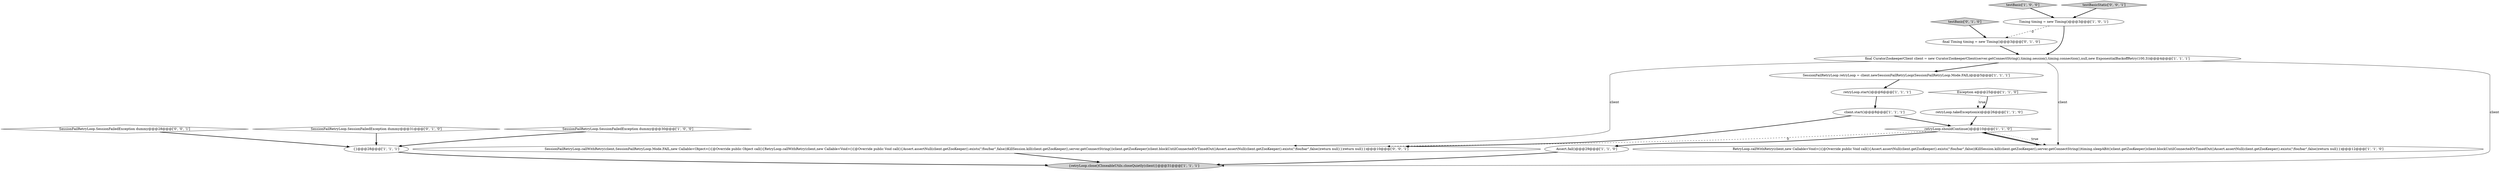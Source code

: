 digraph {
10 [style = filled, label = "Exception e@@@25@@@['1', '1', '0']", fillcolor = white, shape = diamond image = "AAA0AAABBB1BBB"];
12 [style = filled, label = "retryLoop.takeException(e)@@@26@@@['1', '1', '0']", fillcolor = white, shape = ellipse image = "AAA0AAABBB1BBB"];
13 [style = filled, label = "{}@@@28@@@['1', '1', '1']", fillcolor = white, shape = ellipse image = "AAA0AAABBB1BBB"];
18 [style = filled, label = "SessionFailRetryLoop.callWithRetry(client,SessionFailRetryLoop.Mode.FAIL,new Callable<Object>(){@Override public Object call(){RetryLoop.callWithRetry(client,new Callable<Void>(){@Override public Void call(){Assert.assertNull(client.getZooKeeper().exists(\"/foo/bar\",false))KillSession.kill(client.getZooKeeper(),server.getConnectString())client.getZooKeeper()client.blockUntilConnectedOrTimedOut()Assert.assertNull(client.getZooKeeper().exists(\"/foo/bar\",false))return null}})return null}})@@@10@@@['0', '0', '1']", fillcolor = white, shape = ellipse image = "AAA0AAABBB3BBB"];
11 [style = filled, label = "SessionFailRetryLoop retryLoop = client.newSessionFailRetryLoop(SessionFailRetryLoop.Mode.FAIL)@@@5@@@['1', '1', '1']", fillcolor = white, shape = ellipse image = "AAA0AAABBB1BBB"];
16 [style = filled, label = "testBasic['0', '1', '0']", fillcolor = lightgray, shape = diamond image = "AAA0AAABBB2BBB"];
6 [style = filled, label = "final CuratorZookeeperClient client = new CuratorZookeeperClient(server.getConnectString(),timing.session(),timing.connection(),null,new ExponentialBackoffRetry(100,3))@@@4@@@['1', '1', '1']", fillcolor = white, shape = ellipse image = "AAA0AAABBB1BBB"];
5 [style = filled, label = "Assert.fail()@@@29@@@['1', '1', '0']", fillcolor = white, shape = ellipse image = "AAA0AAABBB1BBB"];
14 [style = filled, label = "final Timing timing = new Timing()@@@3@@@['0', '1', '0']", fillcolor = white, shape = ellipse image = "AAA1AAABBB2BBB"];
8 [style = filled, label = "retryLoop.start()@@@6@@@['1', '1', '1']", fillcolor = white, shape = ellipse image = "AAA0AAABBB1BBB"];
15 [style = filled, label = "SessionFailRetryLoop.SessionFailedException dummy@@@31@@@['0', '1', '0']", fillcolor = white, shape = diamond image = "AAA0AAABBB2BBB"];
7 [style = filled, label = "SessionFailRetryLoop.SessionFailedException dummy@@@30@@@['1', '0', '0']", fillcolor = white, shape = diamond image = "AAA0AAABBB1BBB"];
17 [style = filled, label = "SessionFailRetryLoop.SessionFailedException dummy@@@28@@@['0', '0', '1']", fillcolor = white, shape = diamond image = "AAA0AAABBB3BBB"];
9 [style = filled, label = "testBasic['1', '0', '0']", fillcolor = lightgray, shape = diamond image = "AAA0AAABBB1BBB"];
0 [style = filled, label = "client.start()@@@8@@@['1', '1', '1']", fillcolor = white, shape = ellipse image = "AAA0AAABBB1BBB"];
4 [style = filled, label = "{retryLoop.close()CloseableUtils.closeQuietly(client)}@@@31@@@['1', '1', '1']", fillcolor = lightgray, shape = ellipse image = "AAA0AAABBB1BBB"];
1 [style = filled, label = "retryLoop.shouldContinue()@@@10@@@['1', '1', '0']", fillcolor = white, shape = diamond image = "AAA0AAABBB1BBB"];
2 [style = filled, label = "Timing timing = new Timing()@@@3@@@['1', '0', '1']", fillcolor = white, shape = ellipse image = "AAA0AAABBB1BBB"];
3 [style = filled, label = "RetryLoop.callWithRetry(client,new Callable<Void>(){@Override public Void call(){Assert.assertNull(client.getZooKeeper().exists(\"/foo/bar\",false))KillSession.kill(client.getZooKeeper(),server.getConnectString())timing.sleepABit()client.getZooKeeper()client.blockUntilConnectedOrTimedOut()Assert.assertNull(client.getZooKeeper().exists(\"/foo/bar\",false))return null}})@@@12@@@['1', '1', '0']", fillcolor = white, shape = ellipse image = "AAA0AAABBB1BBB"];
19 [style = filled, label = "testBasicStatic['0', '0', '1']", fillcolor = lightgray, shape = diamond image = "AAA0AAABBB3BBB"];
1->18 [style = dashed, label="0"];
13->4 [style = bold, label=""];
10->12 [style = dotted, label="true"];
8->0 [style = bold, label=""];
6->11 [style = bold, label=""];
9->2 [style = bold, label=""];
12->1 [style = bold, label=""];
0->1 [style = bold, label=""];
5->4 [style = bold, label=""];
3->1 [style = bold, label=""];
10->12 [style = bold, label=""];
7->13 [style = bold, label=""];
1->3 [style = bold, label=""];
1->3 [style = dotted, label="true"];
2->14 [style = dashed, label="0"];
11->8 [style = bold, label=""];
17->13 [style = bold, label=""];
16->14 [style = bold, label=""];
15->13 [style = bold, label=""];
14->6 [style = bold, label=""];
6->18 [style = solid, label="client"];
6->4 [style = solid, label="client"];
2->6 [style = bold, label=""];
6->3 [style = solid, label="client"];
19->2 [style = bold, label=""];
0->18 [style = bold, label=""];
18->4 [style = bold, label=""];
1->5 [style = bold, label=""];
}
